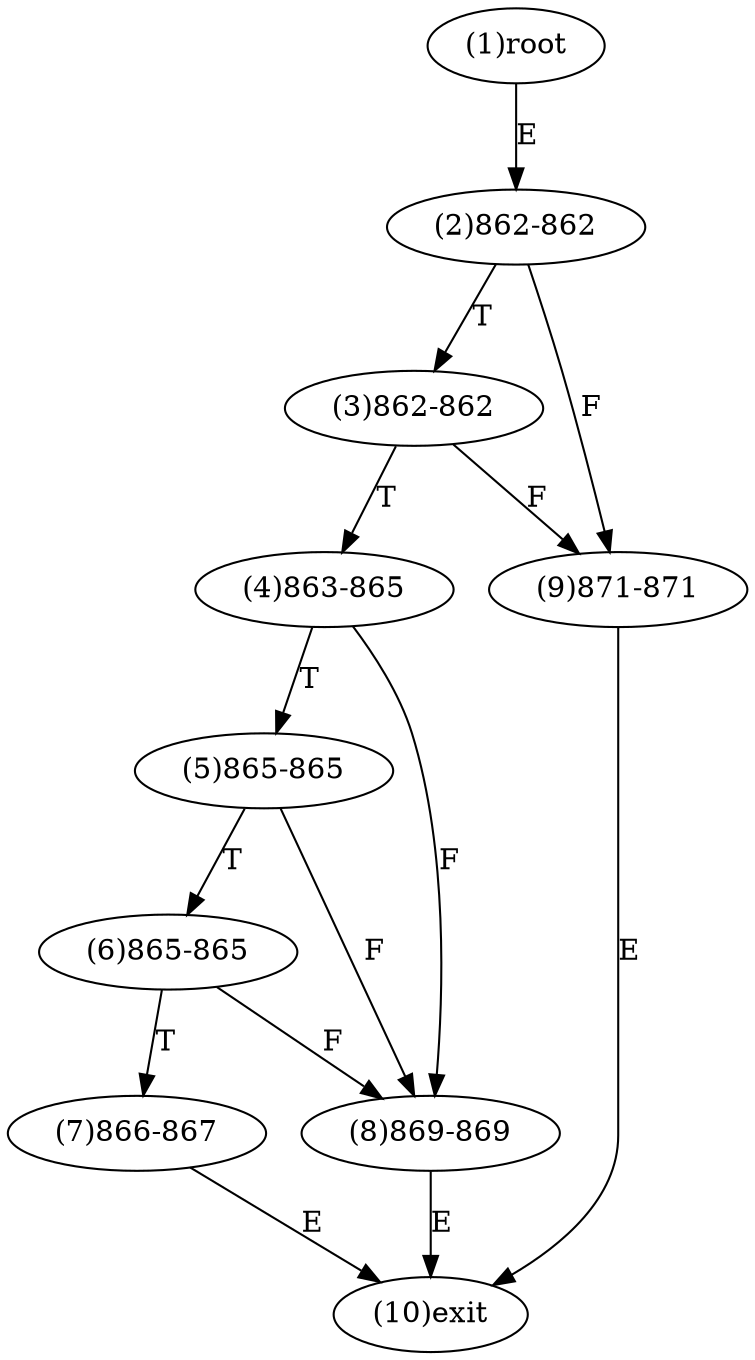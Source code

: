 digraph "" { 
1[ label="(1)root"];
2[ label="(2)862-862"];
3[ label="(3)862-862"];
4[ label="(4)863-865"];
5[ label="(5)865-865"];
6[ label="(6)865-865"];
7[ label="(7)866-867"];
8[ label="(8)869-869"];
9[ label="(9)871-871"];
10[ label="(10)exit"];
1->2[ label="E"];
2->9[ label="F"];
2->3[ label="T"];
3->9[ label="F"];
3->4[ label="T"];
4->8[ label="F"];
4->5[ label="T"];
5->8[ label="F"];
5->6[ label="T"];
6->8[ label="F"];
6->7[ label="T"];
7->10[ label="E"];
8->10[ label="E"];
9->10[ label="E"];
}